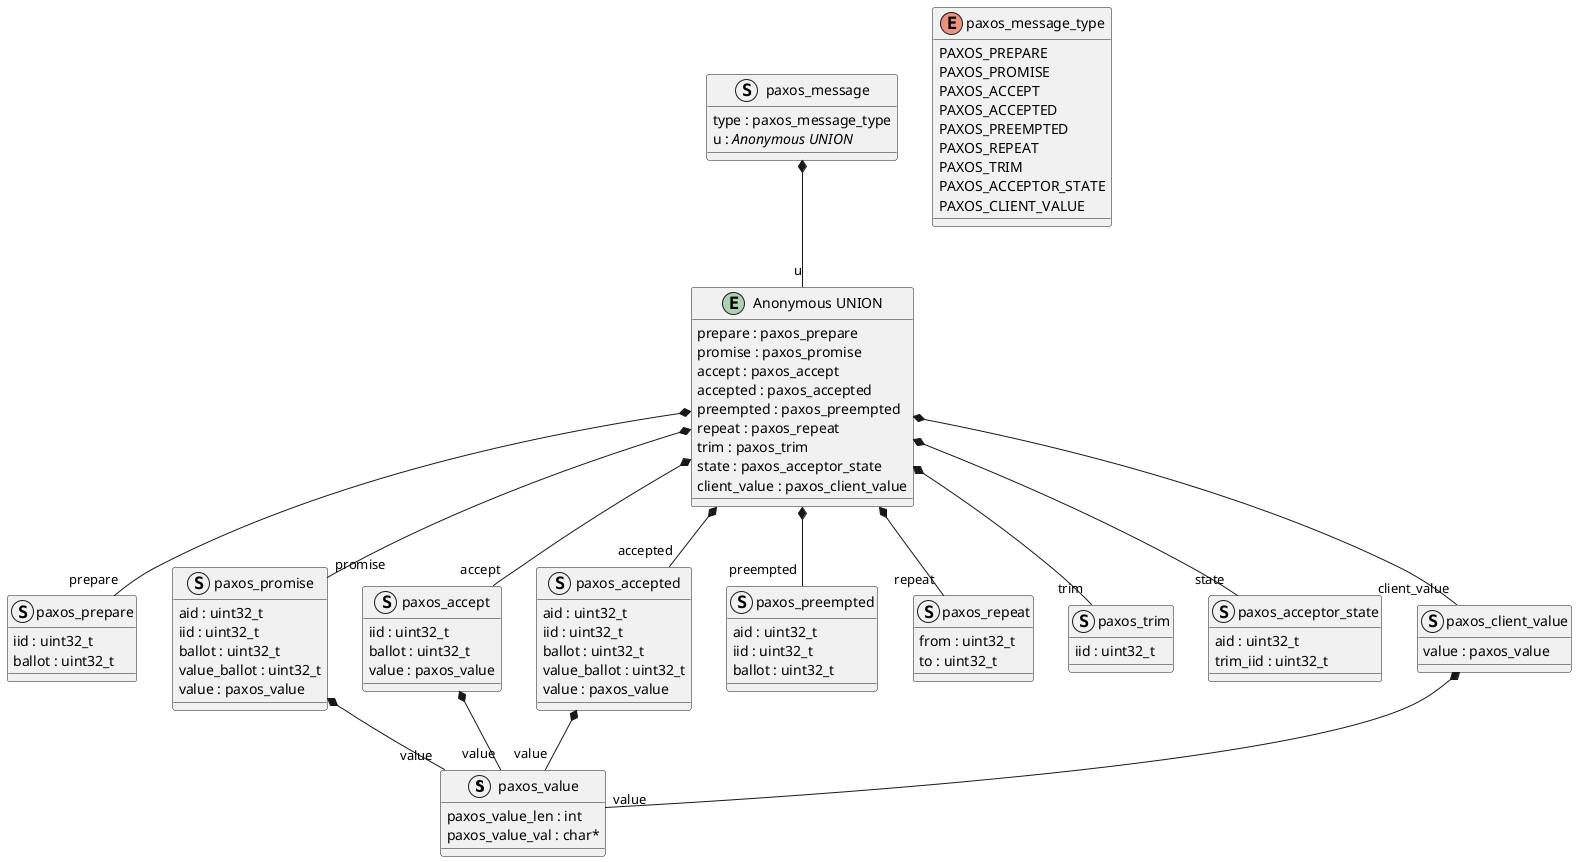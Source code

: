 @startuml paxos_types

' online plantuml server : https://www.plantuml.com/plantuml/uml/

' paxos_value
struct paxos_value {
    {field} paxos_value_len : int
    {field} paxos_value_val : char*
}

' paxos_prepare
struct paxos_prepare
{
    {field} iid : uint32_t
    {field} ballot : uint32_t
}

' paxos_promise
struct paxos_promise
{
    {field} aid : uint32_t
    {field} iid : uint32_t
    {field} ballot : uint32_t
    {field} value_ballot : uint32_t
    {field} value : paxos_value
}

paxos_promise *-- "value" paxos_value

' paxos_accept
struct paxos_accept
{
    {field} iid : uint32_t
    {field} ballot : uint32_t
    {field} value : paxos_value
}

paxos_accept *-- "value" paxos_value

' paxos_accepted
struct paxos_accepted
{
    {field} aid : uint32_t
    {field} iid : uint32_t
    {field} ballot : uint32_t
    {field} value_ballot : uint32_t
    {field} value : paxos_value
}

paxos_accepted *-- "value" paxos_value

' paxos_preempted
struct paxos_preempted {
    {field} aid : uint32_t
    {field} iid : uint32_t
    {field} ballot : uint32_t
}

struct paxos_repeat {
    {field} from : uint32_t
    {field} to : uint32_t
}

struct paxos_trim {
    {field} iid : uint32_t
}

struct paxos_acceptor_state {
    {field} aid : uint32_t
    {field} trim_iid : uint32_t
}

struct paxos_client_value {
    {field} value : paxos_value
}

paxos_client_value *-- "value" paxos_value

' paxos_message_type
enum paxos_message_type
{
    PAXOS_PREPARE    
    PAXOS_PROMISE    
    PAXOS_ACCEPT    
    PAXOS_ACCEPTED    
    PAXOS_PREEMPTED    
    PAXOS_REPEAT    
    PAXOS_TRIM    
    PAXOS_ACCEPTOR_STATE    
    PAXOS_CLIENT_VALUE
}    

struct paxos_message {
    {field} type : paxos_message_type
    {field} u : //Anonymous UNION//
}

entity "Anonymous UNION" {
    prepare : paxos_prepare
    promise : paxos_promise
    accept : paxos_accept
    accepted : paxos_accepted 
    preempted : paxos_preempted 
    repeat : paxos_repeat 
    trim : paxos_trim 
    state : paxos_acceptor_state 
    client_value : paxos_client_value 
}

paxos_message *-- "u" "Anonymous UNION"

"Anonymous UNION" *-- "prepare" paxos_prepare
"Anonymous UNION" *-- "promise" paxos_promise
"Anonymous UNION" *-- "accept" paxos_accept
"Anonymous UNION" *-- "accepted" paxos_accepted
"Anonymous UNION" *-- "preempted" paxos_preempted
"Anonymous UNION" *-- "repeat" paxos_repeat 
"Anonymous UNION" *-- "trim" paxos_trim 
"Anonymous UNION" *-- "state" paxos_acceptor_state 
"Anonymous UNION" *-- "client_value" paxos_client_value 


@enduml

